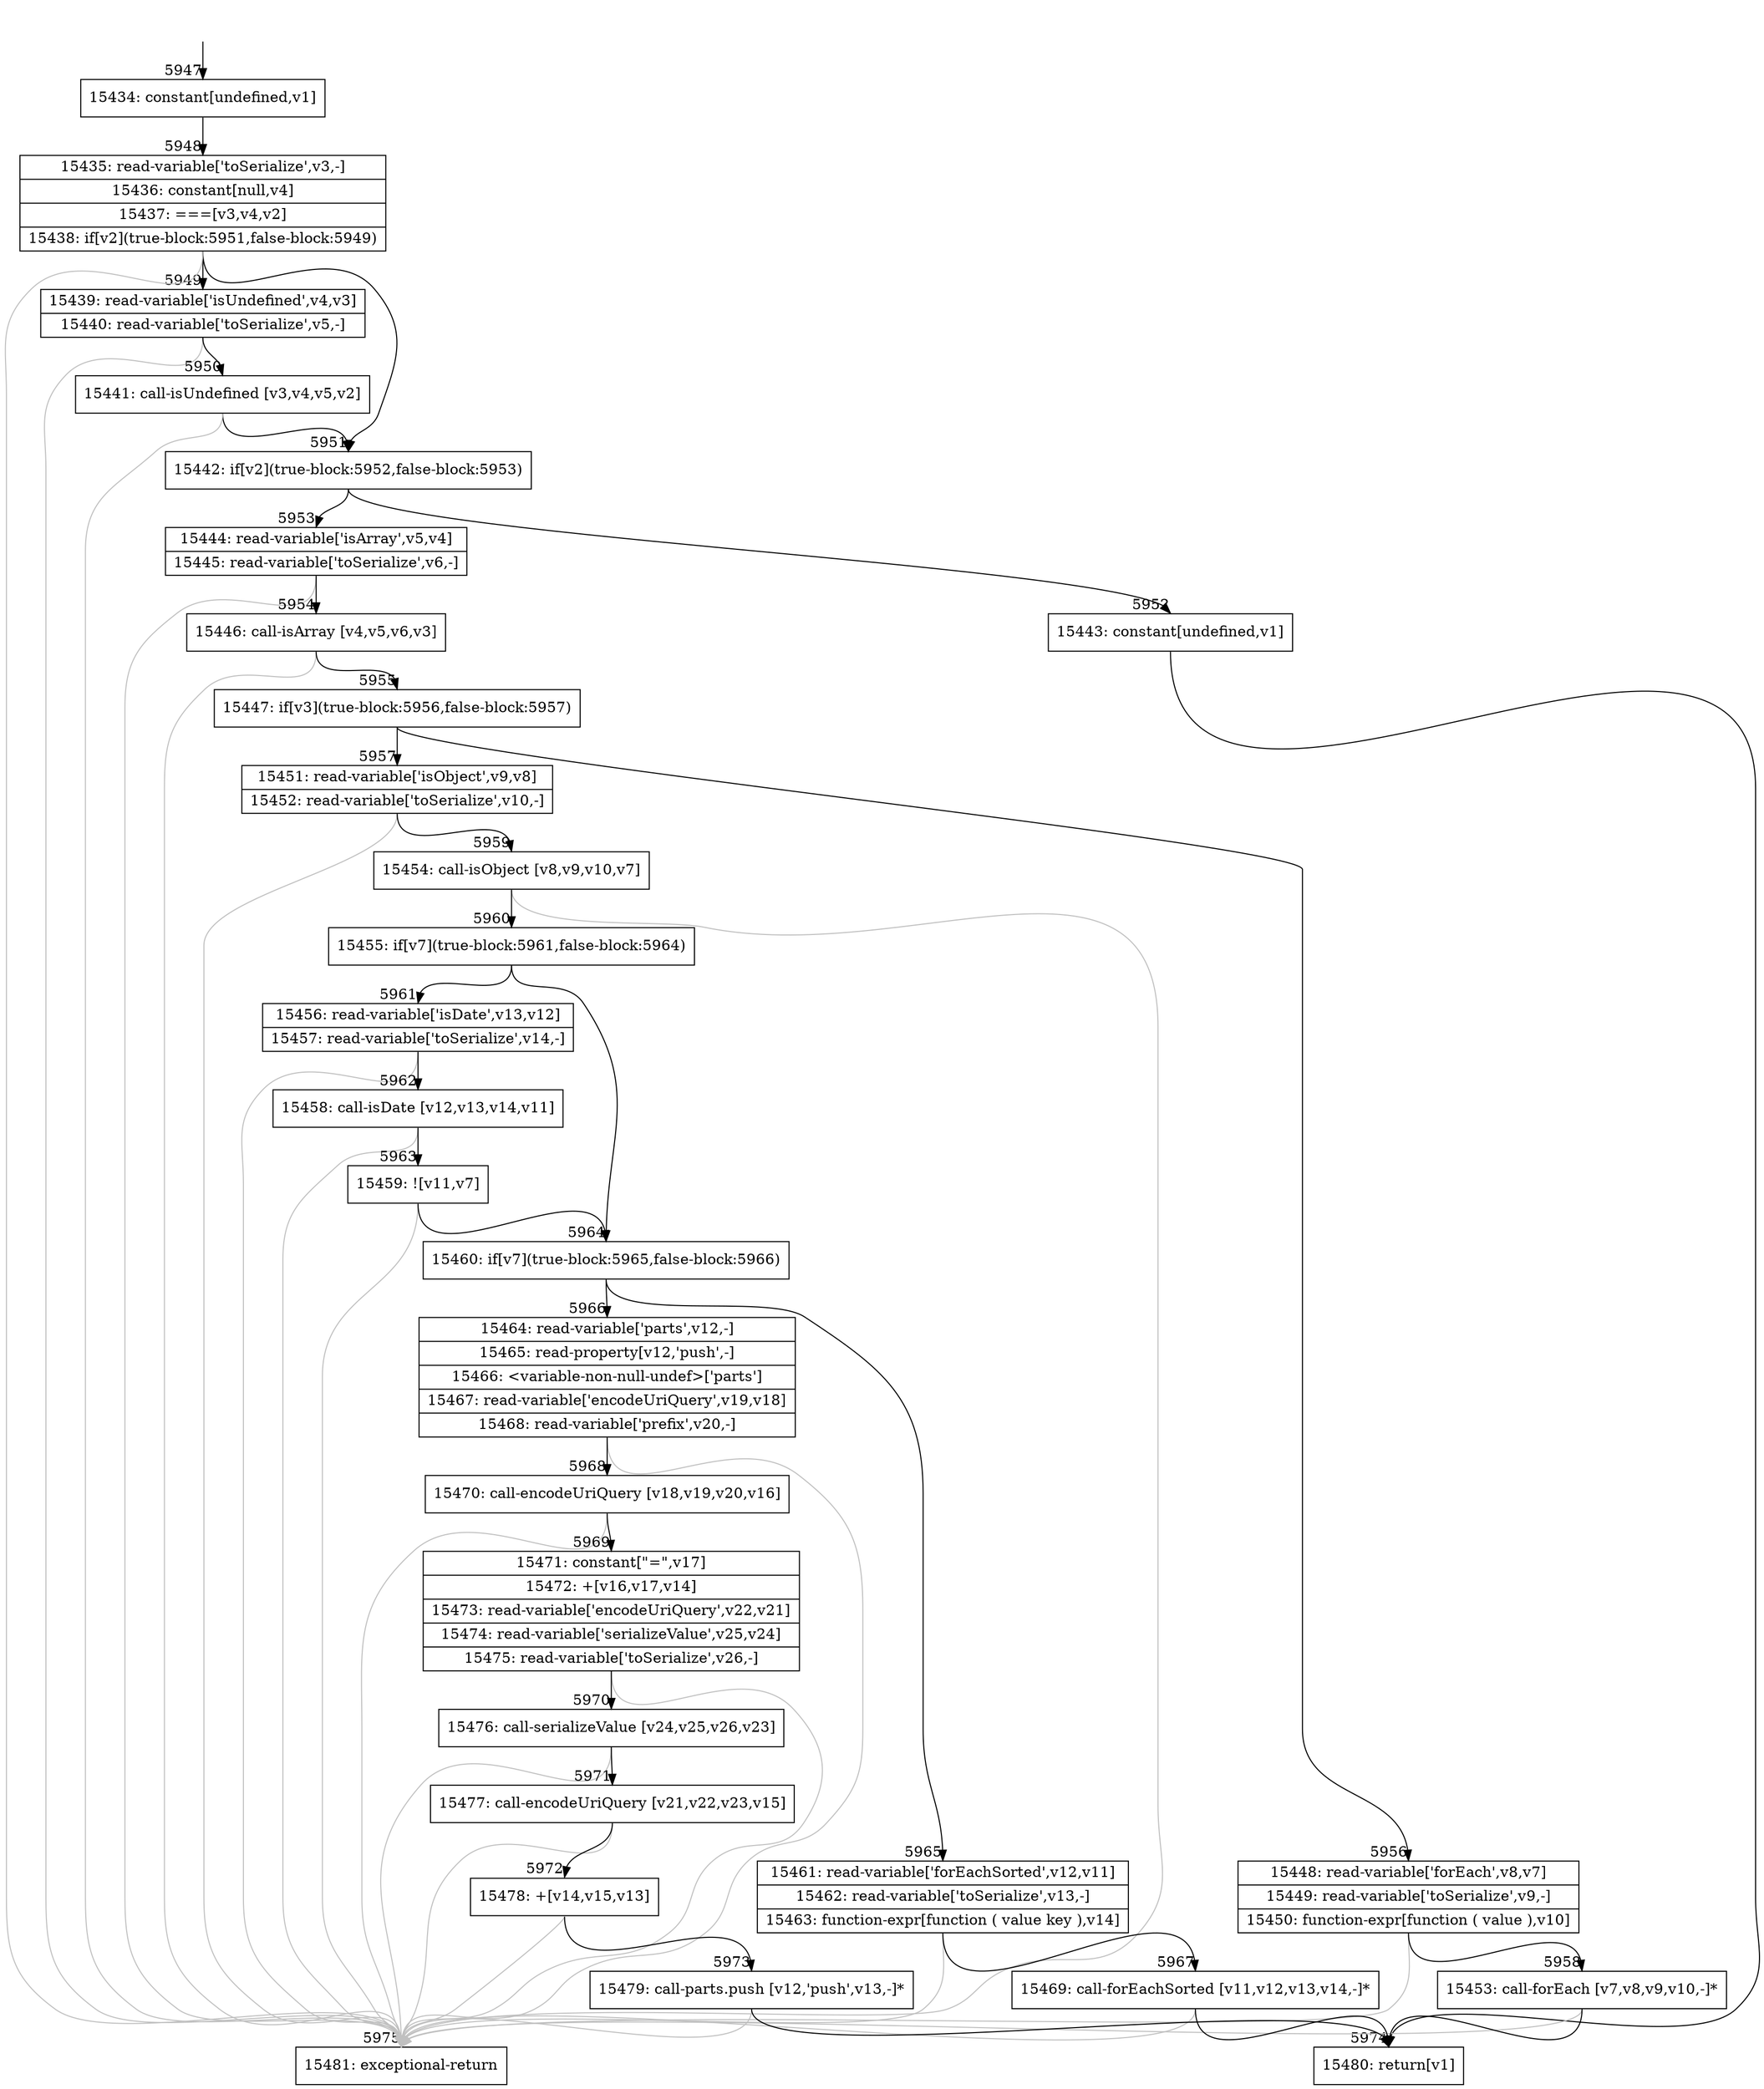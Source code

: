 digraph {
rankdir="TD"
BB_entry442[shape=none,label=""];
BB_entry442 -> BB5947 [tailport=s, headport=n, headlabel="    5947"]
BB5947 [shape=record label="{15434: constant[undefined,v1]}" ] 
BB5947 -> BB5948 [tailport=s, headport=n, headlabel="      5948"]
BB5948 [shape=record label="{15435: read-variable['toSerialize',v3,-]|15436: constant[null,v4]|15437: ===[v3,v4,v2]|15438: if[v2](true-block:5951,false-block:5949)}" ] 
BB5948 -> BB5951 [tailport=s, headport=n, headlabel="      5951"]
BB5948 -> BB5949 [tailport=s, headport=n, headlabel="      5949"]
BB5948 -> BB5975 [tailport=s, headport=n, color=gray, headlabel="      5975"]
BB5949 [shape=record label="{15439: read-variable['isUndefined',v4,v3]|15440: read-variable['toSerialize',v5,-]}" ] 
BB5949 -> BB5950 [tailport=s, headport=n, headlabel="      5950"]
BB5949 -> BB5975 [tailport=s, headport=n, color=gray]
BB5950 [shape=record label="{15441: call-isUndefined [v3,v4,v5,v2]}" ] 
BB5950 -> BB5951 [tailport=s, headport=n]
BB5950 -> BB5975 [tailport=s, headport=n, color=gray]
BB5951 [shape=record label="{15442: if[v2](true-block:5952,false-block:5953)}" ] 
BB5951 -> BB5952 [tailport=s, headport=n, headlabel="      5952"]
BB5951 -> BB5953 [tailport=s, headport=n, headlabel="      5953"]
BB5952 [shape=record label="{15443: constant[undefined,v1]}" ] 
BB5952 -> BB5974 [tailport=s, headport=n, headlabel="      5974"]
BB5953 [shape=record label="{15444: read-variable['isArray',v5,v4]|15445: read-variable['toSerialize',v6,-]}" ] 
BB5953 -> BB5954 [tailport=s, headport=n, headlabel="      5954"]
BB5953 -> BB5975 [tailport=s, headport=n, color=gray]
BB5954 [shape=record label="{15446: call-isArray [v4,v5,v6,v3]}" ] 
BB5954 -> BB5955 [tailport=s, headport=n, headlabel="      5955"]
BB5954 -> BB5975 [tailport=s, headport=n, color=gray]
BB5955 [shape=record label="{15447: if[v3](true-block:5956,false-block:5957)}" ] 
BB5955 -> BB5956 [tailport=s, headport=n, headlabel="      5956"]
BB5955 -> BB5957 [tailport=s, headport=n, headlabel="      5957"]
BB5956 [shape=record label="{15448: read-variable['forEach',v8,v7]|15449: read-variable['toSerialize',v9,-]|15450: function-expr[function ( value ),v10]}" ] 
BB5956 -> BB5958 [tailport=s, headport=n, headlabel="      5958"]
BB5956 -> BB5975 [tailport=s, headport=n, color=gray]
BB5957 [shape=record label="{15451: read-variable['isObject',v9,v8]|15452: read-variable['toSerialize',v10,-]}" ] 
BB5957 -> BB5959 [tailport=s, headport=n, headlabel="      5959"]
BB5957 -> BB5975 [tailport=s, headport=n, color=gray]
BB5958 [shape=record label="{15453: call-forEach [v7,v8,v9,v10,-]*}" ] 
BB5958 -> BB5974 [tailport=s, headport=n]
BB5958 -> BB5975 [tailport=s, headport=n, color=gray]
BB5959 [shape=record label="{15454: call-isObject [v8,v9,v10,v7]}" ] 
BB5959 -> BB5960 [tailport=s, headport=n, headlabel="      5960"]
BB5959 -> BB5975 [tailport=s, headport=n, color=gray]
BB5960 [shape=record label="{15455: if[v7](true-block:5961,false-block:5964)}" ] 
BB5960 -> BB5964 [tailport=s, headport=n, headlabel="      5964"]
BB5960 -> BB5961 [tailport=s, headport=n, headlabel="      5961"]
BB5961 [shape=record label="{15456: read-variable['isDate',v13,v12]|15457: read-variable['toSerialize',v14,-]}" ] 
BB5961 -> BB5962 [tailport=s, headport=n, headlabel="      5962"]
BB5961 -> BB5975 [tailport=s, headport=n, color=gray]
BB5962 [shape=record label="{15458: call-isDate [v12,v13,v14,v11]}" ] 
BB5962 -> BB5963 [tailport=s, headport=n, headlabel="      5963"]
BB5962 -> BB5975 [tailport=s, headport=n, color=gray]
BB5963 [shape=record label="{15459: ![v11,v7]}" ] 
BB5963 -> BB5964 [tailport=s, headport=n]
BB5963 -> BB5975 [tailport=s, headport=n, color=gray]
BB5964 [shape=record label="{15460: if[v7](true-block:5965,false-block:5966)}" ] 
BB5964 -> BB5965 [tailport=s, headport=n, headlabel="      5965"]
BB5964 -> BB5966 [tailport=s, headport=n, headlabel="      5966"]
BB5965 [shape=record label="{15461: read-variable['forEachSorted',v12,v11]|15462: read-variable['toSerialize',v13,-]|15463: function-expr[function ( value key ),v14]}" ] 
BB5965 -> BB5967 [tailport=s, headport=n, headlabel="      5967"]
BB5965 -> BB5975 [tailport=s, headport=n, color=gray]
BB5966 [shape=record label="{15464: read-variable['parts',v12,-]|15465: read-property[v12,'push',-]|15466: \<variable-non-null-undef\>['parts']|15467: read-variable['encodeUriQuery',v19,v18]|15468: read-variable['prefix',v20,-]}" ] 
BB5966 -> BB5968 [tailport=s, headport=n, headlabel="      5968"]
BB5966 -> BB5975 [tailport=s, headport=n, color=gray]
BB5967 [shape=record label="{15469: call-forEachSorted [v11,v12,v13,v14,-]*}" ] 
BB5967 -> BB5974 [tailport=s, headport=n]
BB5967 -> BB5975 [tailport=s, headport=n, color=gray]
BB5968 [shape=record label="{15470: call-encodeUriQuery [v18,v19,v20,v16]}" ] 
BB5968 -> BB5969 [tailport=s, headport=n, headlabel="      5969"]
BB5968 -> BB5975 [tailport=s, headport=n, color=gray]
BB5969 [shape=record label="{15471: constant[\"=\",v17]|15472: +[v16,v17,v14]|15473: read-variable['encodeUriQuery',v22,v21]|15474: read-variable['serializeValue',v25,v24]|15475: read-variable['toSerialize',v26,-]}" ] 
BB5969 -> BB5970 [tailport=s, headport=n, headlabel="      5970"]
BB5969 -> BB5975 [tailport=s, headport=n, color=gray]
BB5970 [shape=record label="{15476: call-serializeValue [v24,v25,v26,v23]}" ] 
BB5970 -> BB5971 [tailport=s, headport=n, headlabel="      5971"]
BB5970 -> BB5975 [tailport=s, headport=n, color=gray]
BB5971 [shape=record label="{15477: call-encodeUriQuery [v21,v22,v23,v15]}" ] 
BB5971 -> BB5972 [tailport=s, headport=n, headlabel="      5972"]
BB5971 -> BB5975 [tailport=s, headport=n, color=gray]
BB5972 [shape=record label="{15478: +[v14,v15,v13]}" ] 
BB5972 -> BB5973 [tailport=s, headport=n, headlabel="      5973"]
BB5972 -> BB5975 [tailport=s, headport=n, color=gray]
BB5973 [shape=record label="{15479: call-parts.push [v12,'push',v13,-]*}" ] 
BB5973 -> BB5974 [tailport=s, headport=n]
BB5973 -> BB5975 [tailport=s, headport=n, color=gray]
BB5974 [shape=record label="{15480: return[v1]}" ] 
BB5975 [shape=record label="{15481: exceptional-return}" ] 
//#$~ 9235
}
